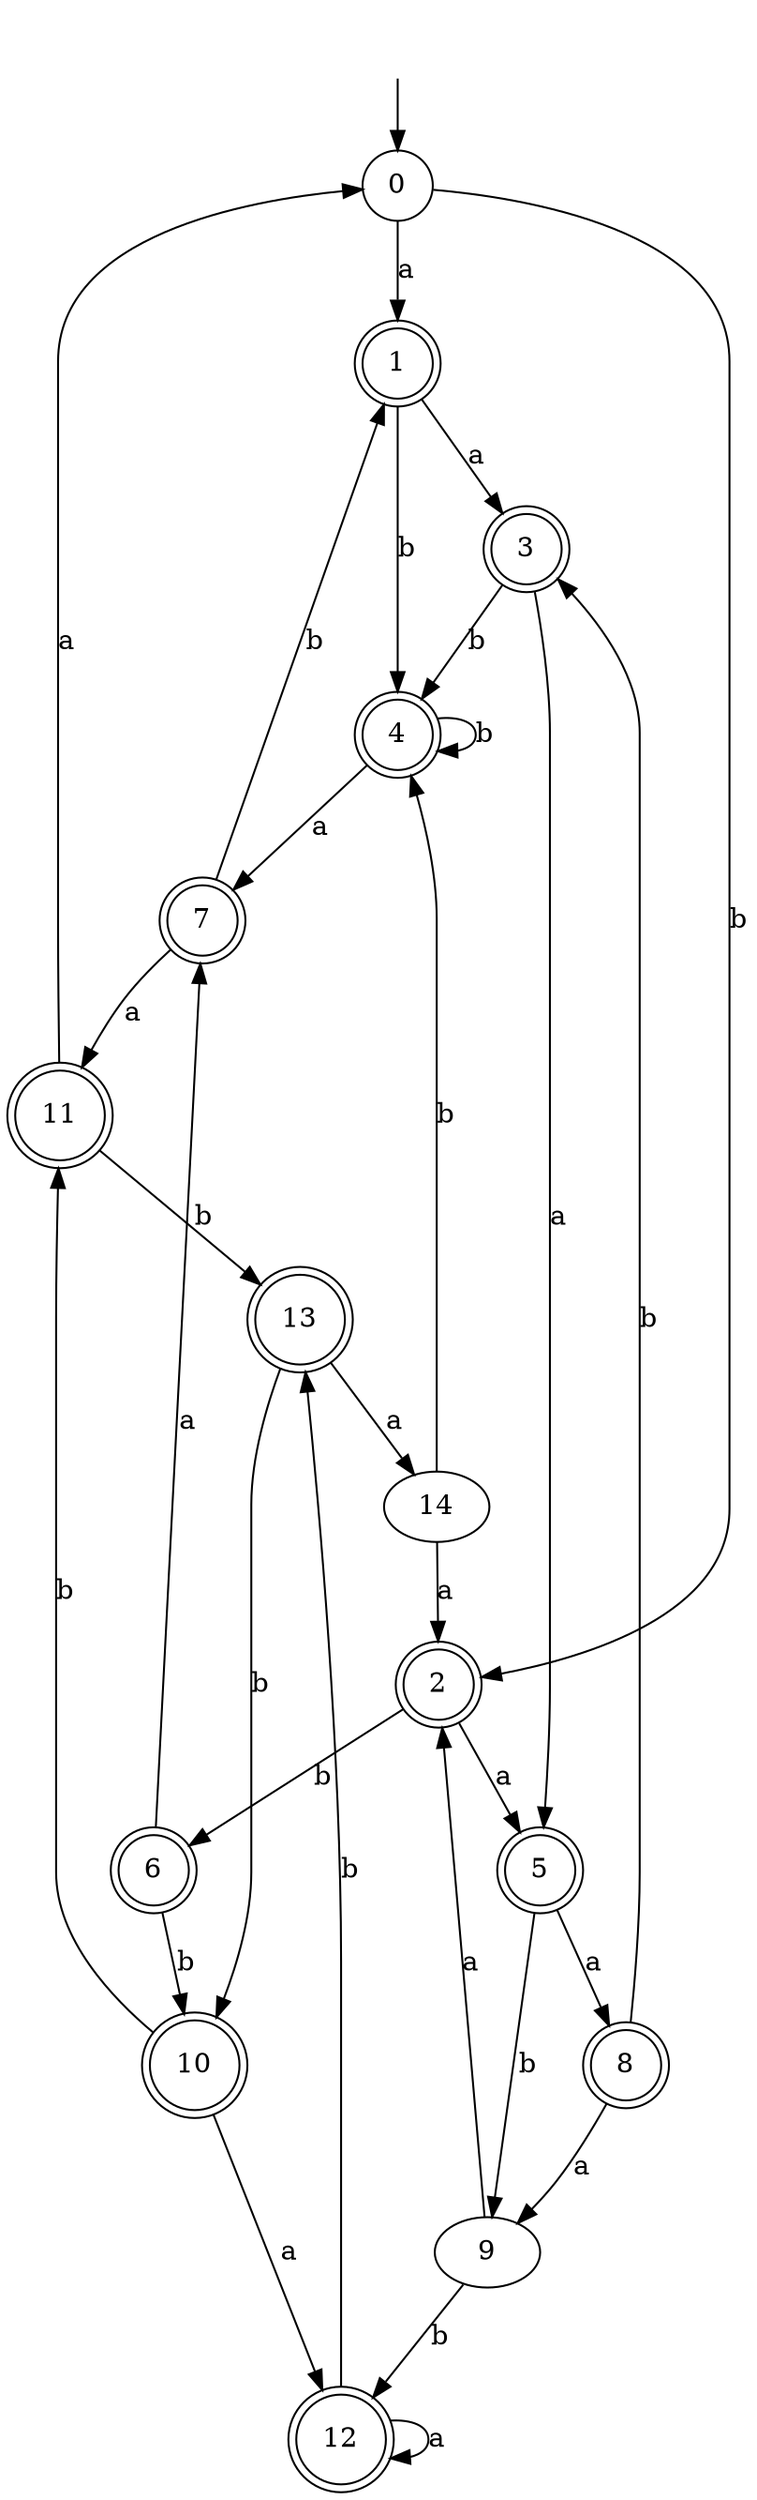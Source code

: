 digraph RandomDFA {
  __start0 [label="", shape=none];
  __start0 -> 0 [label=""];
  0 [shape=circle]
  0 -> 1 [label="a"]
  0 -> 2 [label="b"]
  1 [shape=doublecircle]
  1 -> 3 [label="a"]
  1 -> 4 [label="b"]
  2 [shape=doublecircle]
  2 -> 5 [label="a"]
  2 -> 6 [label="b"]
  3 [shape=doublecircle]
  3 -> 5 [label="a"]
  3 -> 4 [label="b"]
  4 [shape=doublecircle]
  4 -> 7 [label="a"]
  4 -> 4 [label="b"]
  5 [shape=doublecircle]
  5 -> 8 [label="a"]
  5 -> 9 [label="b"]
  6 [shape=doublecircle]
  6 -> 7 [label="a"]
  6 -> 10 [label="b"]
  7 [shape=doublecircle]
  7 -> 11 [label="a"]
  7 -> 1 [label="b"]
  8 [shape=doublecircle]
  8 -> 9 [label="a"]
  8 -> 3 [label="b"]
  9
  9 -> 2 [label="a"]
  9 -> 12 [label="b"]
  10 [shape=doublecircle]
  10 -> 12 [label="a"]
  10 -> 11 [label="b"]
  11 [shape=doublecircle]
  11 -> 0 [label="a"]
  11 -> 13 [label="b"]
  12 [shape=doublecircle]
  12 -> 12 [label="a"]
  12 -> 13 [label="b"]
  13 [shape=doublecircle]
  13 -> 14 [label="a"]
  13 -> 10 [label="b"]
  14
  14 -> 2 [label="a"]
  14 -> 4 [label="b"]
}
